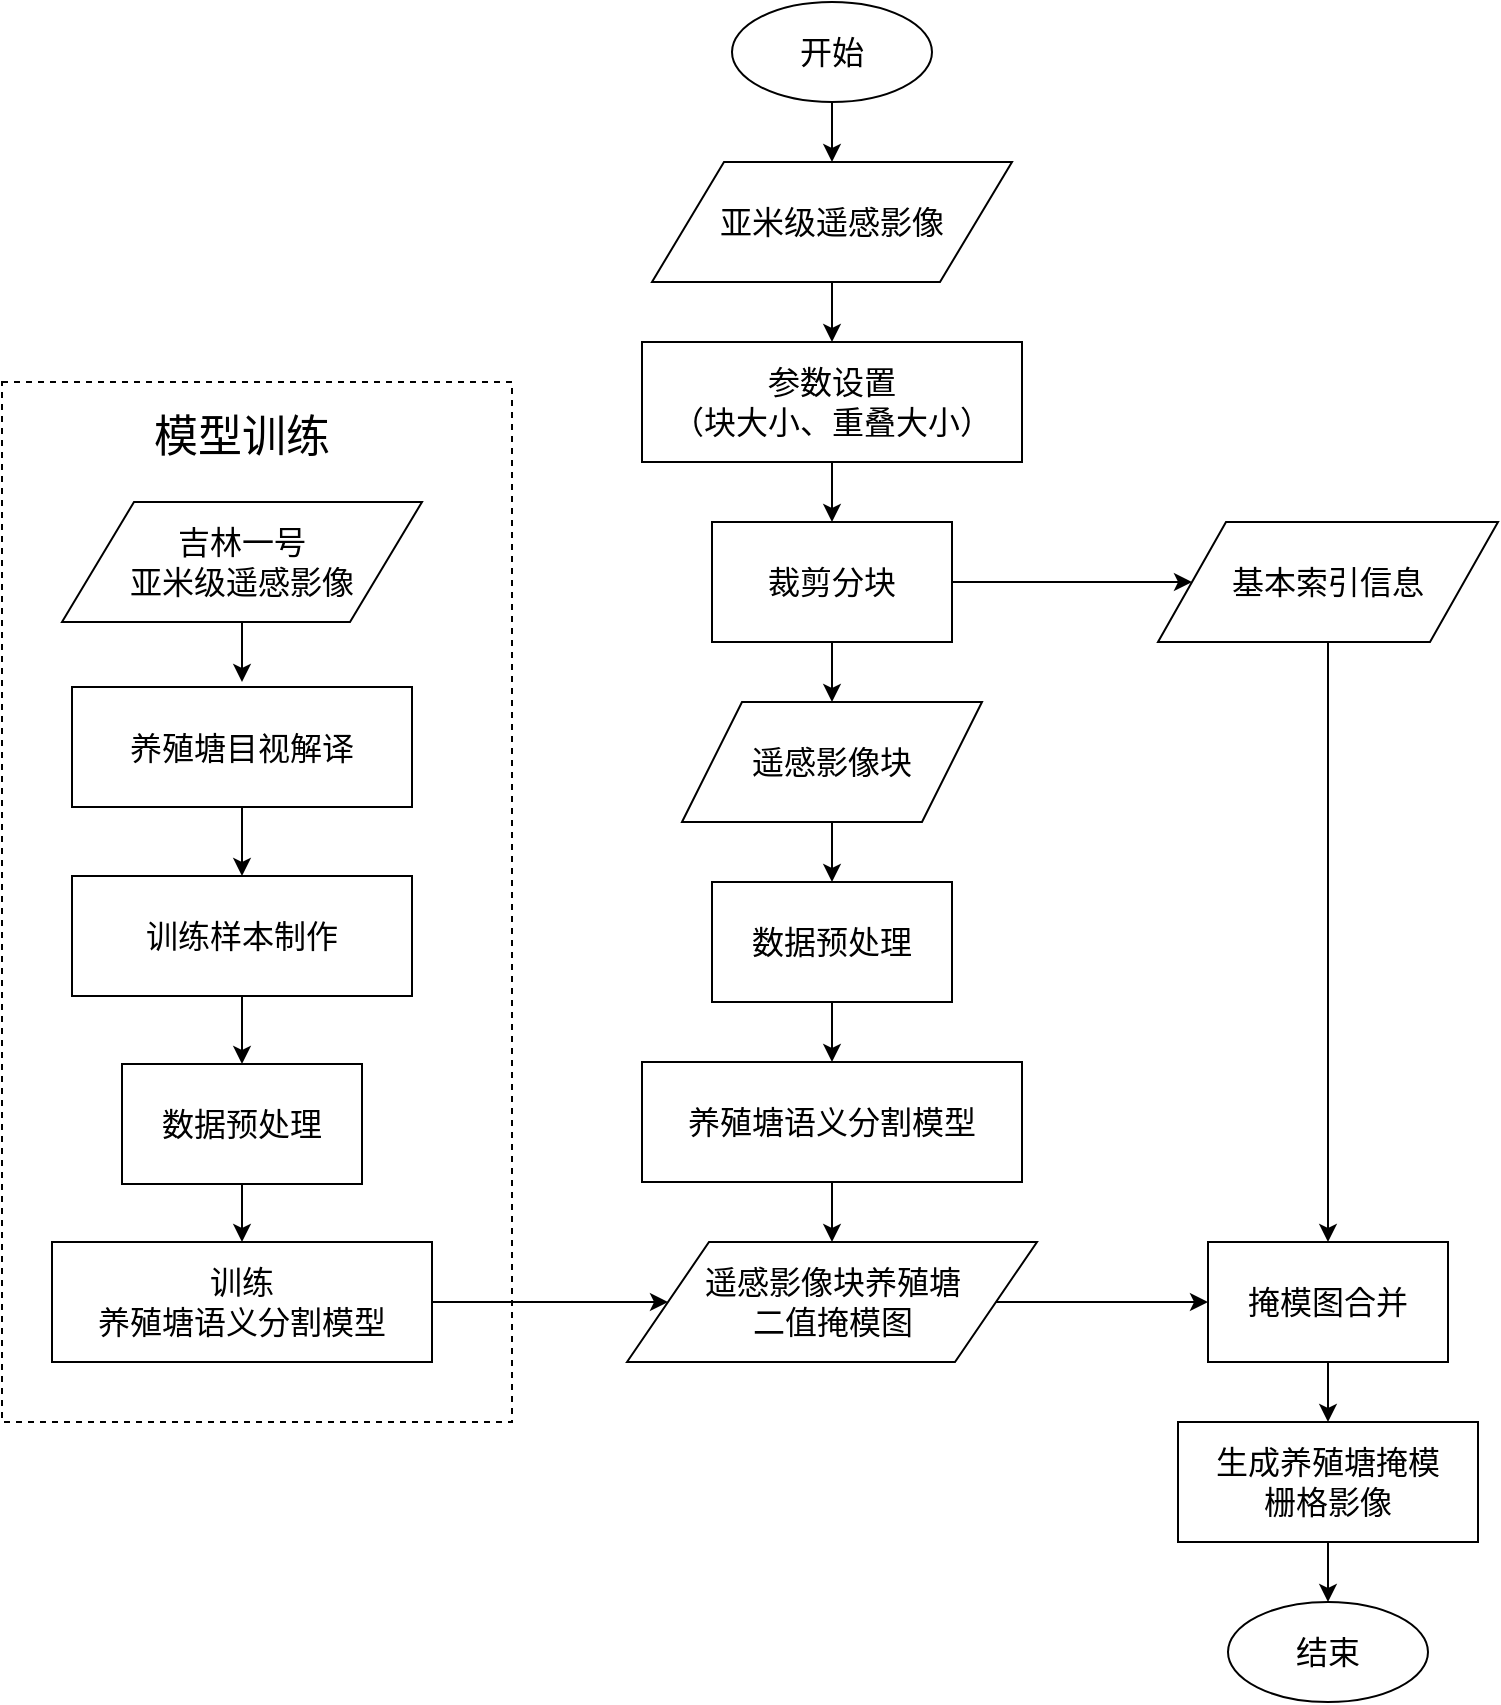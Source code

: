<mxfile version="10.6.1" type="github"><diagram id="eN9uq2qvxrqVu4hQn7xB" name="Page-1"><mxGraphModel dx="2353" dy="610" grid="1" gridSize="10" guides="1" tooltips="1" connect="1" arrows="1" fold="1" page="1" pageScale="1" pageWidth="827" pageHeight="1169" math="0" shadow="0"><root><mxCell id="0"/><mxCell id="1" parent="0"/><mxCell id="0peuFCRvKNvGFZlU0jQK-9" value="" style="rounded=0;whiteSpace=wrap;html=1;dashed=1;" vertex="1" parent="1"><mxGeometry x="-155" y="220" width="255" height="520" as="geometry"/></mxCell><mxCell id="6wSLd0nQB5OaNnhNHYv1-15" style="edgeStyle=orthogonalEdgeStyle;rounded=0;orthogonalLoop=1;jettySize=auto;html=1;exitX=0.5;exitY=1;exitDx=0;exitDy=0;fontSize=16;" parent="1" source="6wSLd0nQB5OaNnhNHYv1-1" target="6wSLd0nQB5OaNnhNHYv1-3" edge="1"><mxGeometry relative="1" as="geometry"/></mxCell><mxCell id="6wSLd0nQB5OaNnhNHYv1-1" value="开始" style="ellipse;whiteSpace=wrap;html=1;fontSize=16;" parent="1" vertex="1"><mxGeometry x="210" y="30" width="100" height="50" as="geometry"/></mxCell><mxCell id="6wSLd0nQB5OaNnhNHYv1-2" value="结束" style="ellipse;whiteSpace=wrap;html=1;fontSize=16;" parent="1" vertex="1"><mxGeometry x="458" y="830" width="100" height="50" as="geometry"/></mxCell><mxCell id="6wSLd0nQB5OaNnhNHYv1-16" style="edgeStyle=orthogonalEdgeStyle;rounded=0;orthogonalLoop=1;jettySize=auto;html=1;exitX=0.5;exitY=1;exitDx=0;exitDy=0;entryX=0.5;entryY=0;entryDx=0;entryDy=0;fontSize=16;" parent="1" source="6wSLd0nQB5OaNnhNHYv1-3" target="6wSLd0nQB5OaNnhNHYv1-4" edge="1"><mxGeometry relative="1" as="geometry"/></mxCell><mxCell id="6wSLd0nQB5OaNnhNHYv1-3" value="亚米级遥感影像" style="shape=parallelogram;perimeter=parallelogramPerimeter;whiteSpace=wrap;html=1;fontSize=16;" parent="1" vertex="1"><mxGeometry x="170" y="110" width="180" height="60" as="geometry"/></mxCell><mxCell id="6wSLd0nQB5OaNnhNHYv1-17" style="edgeStyle=orthogonalEdgeStyle;rounded=0;orthogonalLoop=1;jettySize=auto;html=1;exitX=0.5;exitY=1;exitDx=0;exitDy=0;fontSize=16;" parent="1" source="6wSLd0nQB5OaNnhNHYv1-4" target="6wSLd0nQB5OaNnhNHYv1-5" edge="1"><mxGeometry relative="1" as="geometry"/></mxCell><mxCell id="6wSLd0nQB5OaNnhNHYv1-4" value="参数设置&lt;br&gt;（块大小、重叠大小）&lt;br&gt;" style="rounded=0;whiteSpace=wrap;html=1;fontSize=16;" parent="1" vertex="1"><mxGeometry x="165" y="200" width="190" height="60" as="geometry"/></mxCell><mxCell id="6wSLd0nQB5OaNnhNHYv1-18" style="edgeStyle=orthogonalEdgeStyle;rounded=0;orthogonalLoop=1;jettySize=auto;html=1;exitX=0.5;exitY=1;exitDx=0;exitDy=0;fontSize=16;" parent="1" source="6wSLd0nQB5OaNnhNHYv1-5" target="6wSLd0nQB5OaNnhNHYv1-6" edge="1"><mxGeometry relative="1" as="geometry"/></mxCell><mxCell id="6wSLd0nQB5OaNnhNHYv1-23" style="edgeStyle=orthogonalEdgeStyle;rounded=0;orthogonalLoop=1;jettySize=auto;html=1;exitX=1;exitY=0.5;exitDx=0;exitDy=0;fontSize=16;" parent="1" source="6wSLd0nQB5OaNnhNHYv1-5" target="6wSLd0nQB5OaNnhNHYv1-12" edge="1"><mxGeometry relative="1" as="geometry"/></mxCell><mxCell id="6wSLd0nQB5OaNnhNHYv1-5" value="裁剪分块" style="rounded=0;whiteSpace=wrap;html=1;fontSize=16;" parent="1" vertex="1"><mxGeometry x="200" y="290" width="120" height="60" as="geometry"/></mxCell><mxCell id="6wSLd0nQB5OaNnhNHYv1-19" style="edgeStyle=orthogonalEdgeStyle;rounded=0;orthogonalLoop=1;jettySize=auto;html=1;exitX=0.5;exitY=1;exitDx=0;exitDy=0;fontSize=16;" parent="1" source="6wSLd0nQB5OaNnhNHYv1-6" target="6wSLd0nQB5OaNnhNHYv1-8" edge="1"><mxGeometry relative="1" as="geometry"/></mxCell><mxCell id="6wSLd0nQB5OaNnhNHYv1-6" value="遥感影像块" style="shape=parallelogram;perimeter=parallelogramPerimeter;whiteSpace=wrap;html=1;fontSize=16;" parent="1" vertex="1"><mxGeometry x="185" y="380" width="150" height="60" as="geometry"/></mxCell><mxCell id="6wSLd0nQB5OaNnhNHYv1-21" style="edgeStyle=orthogonalEdgeStyle;rounded=0;orthogonalLoop=1;jettySize=auto;html=1;exitX=0.5;exitY=1;exitDx=0;exitDy=0;entryX=0.5;entryY=0;entryDx=0;entryDy=0;fontSize=16;" parent="1" source="6wSLd0nQB5OaNnhNHYv1-7" target="6wSLd0nQB5OaNnhNHYv1-9" edge="1"><mxGeometry relative="1" as="geometry"/></mxCell><mxCell id="6wSLd0nQB5OaNnhNHYv1-7" value="养殖塘语义分割模型" style="rounded=0;whiteSpace=wrap;html=1;fontSize=16;" parent="1" vertex="1"><mxGeometry x="165" y="560" width="190" height="60" as="geometry"/></mxCell><mxCell id="6wSLd0nQB5OaNnhNHYv1-20" style="edgeStyle=orthogonalEdgeStyle;rounded=0;orthogonalLoop=1;jettySize=auto;html=1;exitX=0.5;exitY=1;exitDx=0;exitDy=0;fontSize=16;" parent="1" source="6wSLd0nQB5OaNnhNHYv1-8" target="6wSLd0nQB5OaNnhNHYv1-7" edge="1"><mxGeometry relative="1" as="geometry"/></mxCell><mxCell id="6wSLd0nQB5OaNnhNHYv1-8" value="数据预处理" style="rounded=0;whiteSpace=wrap;html=1;fontSize=16;" parent="1" vertex="1"><mxGeometry x="200" y="470" width="120" height="60" as="geometry"/></mxCell><mxCell id="6wSLd0nQB5OaNnhNHYv1-22" style="edgeStyle=orthogonalEdgeStyle;rounded=0;orthogonalLoop=1;jettySize=auto;html=1;exitX=1;exitY=0.5;exitDx=0;exitDy=0;entryX=0;entryY=0.5;entryDx=0;entryDy=0;fontSize=16;" parent="1" source="6wSLd0nQB5OaNnhNHYv1-9" target="6wSLd0nQB5OaNnhNHYv1-11" edge="1"><mxGeometry relative="1" as="geometry"/></mxCell><mxCell id="6wSLd0nQB5OaNnhNHYv1-9" value="遥感影像块养殖塘&lt;br&gt;二值掩模图" style="shape=parallelogram;perimeter=parallelogramPerimeter;whiteSpace=wrap;html=1;fontSize=16;" parent="1" vertex="1"><mxGeometry x="157.5" y="650" width="205" height="60" as="geometry"/></mxCell><mxCell id="6wSLd0nQB5OaNnhNHYv1-25" style="edgeStyle=orthogonalEdgeStyle;rounded=0;orthogonalLoop=1;jettySize=auto;html=1;exitX=0.5;exitY=1;exitDx=0;exitDy=0;entryX=0.5;entryY=0;entryDx=0;entryDy=0;fontSize=16;" parent="1" source="6wSLd0nQB5OaNnhNHYv1-11" target="6wSLd0nQB5OaNnhNHYv1-13" edge="1"><mxGeometry relative="1" as="geometry"/></mxCell><mxCell id="6wSLd0nQB5OaNnhNHYv1-11" value="掩模图合并" style="rounded=0;whiteSpace=wrap;html=1;fontSize=16;" parent="1" vertex="1"><mxGeometry x="448" y="650" width="120" height="60" as="geometry"/></mxCell><mxCell id="6wSLd0nQB5OaNnhNHYv1-24" style="edgeStyle=orthogonalEdgeStyle;rounded=0;orthogonalLoop=1;jettySize=auto;html=1;exitX=0.5;exitY=1;exitDx=0;exitDy=0;fontSize=16;" parent="1" source="6wSLd0nQB5OaNnhNHYv1-12" target="6wSLd0nQB5OaNnhNHYv1-11" edge="1"><mxGeometry relative="1" as="geometry"/></mxCell><mxCell id="6wSLd0nQB5OaNnhNHYv1-12" value="基本索引信息" style="shape=parallelogram;perimeter=parallelogramPerimeter;whiteSpace=wrap;html=1;fontSize=16;" parent="1" vertex="1"><mxGeometry x="423" y="290" width="170" height="60" as="geometry"/></mxCell><mxCell id="6wSLd0nQB5OaNnhNHYv1-26" style="edgeStyle=orthogonalEdgeStyle;rounded=0;orthogonalLoop=1;jettySize=auto;html=1;exitX=0.5;exitY=1;exitDx=0;exitDy=0;entryX=0.5;entryY=0;entryDx=0;entryDy=0;fontSize=16;" parent="1" source="6wSLd0nQB5OaNnhNHYv1-13" target="6wSLd0nQB5OaNnhNHYv1-2" edge="1"><mxGeometry relative="1" as="geometry"/></mxCell><mxCell id="6wSLd0nQB5OaNnhNHYv1-13" value="生成养殖塘掩模&lt;br style=&quot;font-size: 16px&quot;&gt;栅格影像" style="rounded=0;whiteSpace=wrap;html=1;fontSize=16;" parent="1" vertex="1"><mxGeometry x="433" y="740" width="150" height="60" as="geometry"/></mxCell><mxCell id="0peuFCRvKNvGFZlU0jQK-10" style="edgeStyle=orthogonalEdgeStyle;rounded=0;orthogonalLoop=1;jettySize=auto;html=1;exitX=0.5;exitY=1;exitDx=0;exitDy=0;" edge="1" parent="1" source="0peuFCRvKNvGFZlU0jQK-1"><mxGeometry relative="1" as="geometry"><mxPoint x="-35" y="370" as="targetPoint"/></mxGeometry></mxCell><mxCell id="0peuFCRvKNvGFZlU0jQK-1" value="吉林一号&lt;br&gt;亚米级遥感影像" style="shape=parallelogram;perimeter=parallelogramPerimeter;whiteSpace=wrap;html=1;fontSize=16;" vertex="1" parent="1"><mxGeometry x="-125" y="280" width="180" height="60" as="geometry"/></mxCell><mxCell id="0peuFCRvKNvGFZlU0jQK-11" style="edgeStyle=orthogonalEdgeStyle;rounded=0;orthogonalLoop=1;jettySize=auto;html=1;exitX=0.5;exitY=1;exitDx=0;exitDy=0;entryX=0.5;entryY=0;entryDx=0;entryDy=0;" edge="1" parent="1" source="0peuFCRvKNvGFZlU0jQK-3" target="0peuFCRvKNvGFZlU0jQK-5"><mxGeometry relative="1" as="geometry"/></mxCell><mxCell id="0peuFCRvKNvGFZlU0jQK-3" value="养殖塘目视解译" style="rounded=0;whiteSpace=wrap;html=1;fontSize=16;" vertex="1" parent="1"><mxGeometry x="-120" y="372.5" width="170" height="60" as="geometry"/></mxCell><mxCell id="0peuFCRvKNvGFZlU0jQK-12" style="edgeStyle=orthogonalEdgeStyle;rounded=0;orthogonalLoop=1;jettySize=auto;html=1;exitX=0.5;exitY=1;exitDx=0;exitDy=0;entryX=0.5;entryY=0;entryDx=0;entryDy=0;" edge="1" parent="1" source="0peuFCRvKNvGFZlU0jQK-5" target="0peuFCRvKNvGFZlU0jQK-7"><mxGeometry relative="1" as="geometry"/></mxCell><mxCell id="0peuFCRvKNvGFZlU0jQK-5" value="训练样本制作" style="rounded=0;whiteSpace=wrap;html=1;fontSize=16;" vertex="1" parent="1"><mxGeometry x="-120" y="467" width="170" height="60" as="geometry"/></mxCell><mxCell id="0peuFCRvKNvGFZlU0jQK-14" style="edgeStyle=orthogonalEdgeStyle;rounded=0;orthogonalLoop=1;jettySize=auto;html=1;exitX=1;exitY=0.5;exitDx=0;exitDy=0;entryX=0;entryY=0.5;entryDx=0;entryDy=0;" edge="1" parent="1" source="0peuFCRvKNvGFZlU0jQK-6" target="6wSLd0nQB5OaNnhNHYv1-9"><mxGeometry relative="1" as="geometry"/></mxCell><mxCell id="0peuFCRvKNvGFZlU0jQK-6" value="训练&lt;br&gt;养殖塘语义分割模型" style="rounded=0;whiteSpace=wrap;html=1;fontSize=16;" vertex="1" parent="1"><mxGeometry x="-130" y="650" width="190" height="60" as="geometry"/></mxCell><mxCell id="0peuFCRvKNvGFZlU0jQK-13" style="edgeStyle=orthogonalEdgeStyle;rounded=0;orthogonalLoop=1;jettySize=auto;html=1;exitX=0.5;exitY=1;exitDx=0;exitDy=0;" edge="1" parent="1" source="0peuFCRvKNvGFZlU0jQK-7" target="0peuFCRvKNvGFZlU0jQK-6"><mxGeometry relative="1" as="geometry"/></mxCell><mxCell id="0peuFCRvKNvGFZlU0jQK-7" value="数据预处理" style="rounded=0;whiteSpace=wrap;html=1;fontSize=16;" vertex="1" parent="1"><mxGeometry x="-95" y="561" width="120" height="60" as="geometry"/></mxCell><mxCell id="0peuFCRvKNvGFZlU0jQK-16" value="&lt;font style=&quot;font-size: 22px&quot;&gt;模型训练&lt;/font&gt;" style="text;html=1;strokeColor=none;fillColor=none;align=center;verticalAlign=middle;whiteSpace=wrap;rounded=0;dashed=1;" vertex="1" parent="1"><mxGeometry x="-85" y="237.5" width="100" height="20" as="geometry"/></mxCell></root></mxGraphModel></diagram></mxfile>